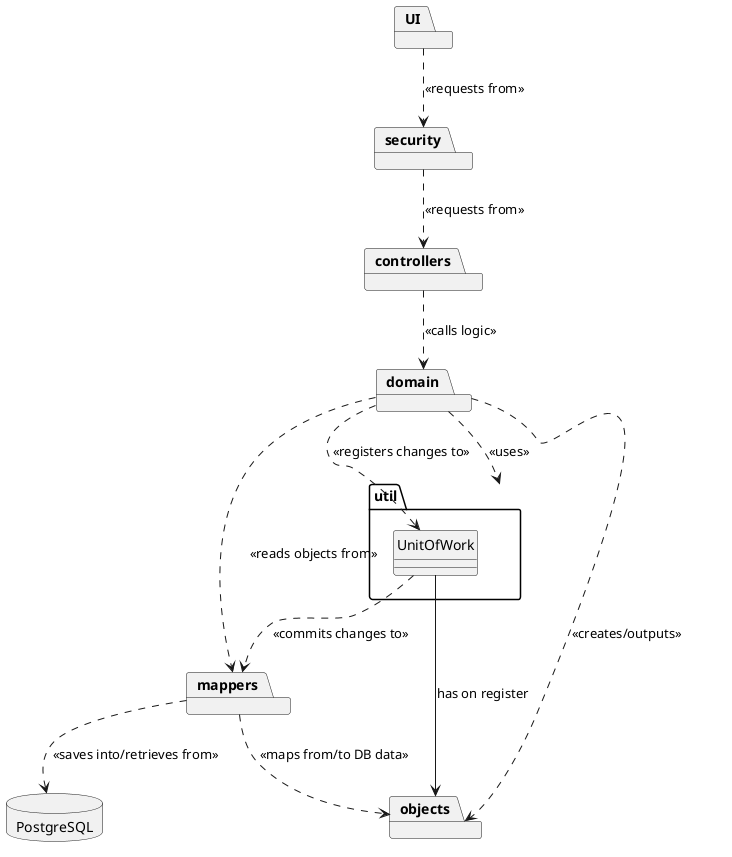 @startuml
hide circle
allowmixing

package UI
package controllers
package security
package domain
package mappers
package objects
class util.UnitOfWork
database PostgreSQL

UI ..> security : <<requests from>>
security ..> controllers : <<requests from>>
controllers ..> domain : <<calls logic>>
domain ..> mappers : <<reads objects from>>
mappers ..> objects : <<maps from/to DB data>>
domain ..> objects : <<creates/outputs>>
domain ..> util : <<uses>>
domain ..> util.UnitOfWork : <<registers changes to>>
util.UnitOfWork ..> mappers : <<commits changes to>>
util.UnitOfWork --> objects : has on register
mappers ..> PostgreSQL : <<saves into/retrieves from>>

@enduml